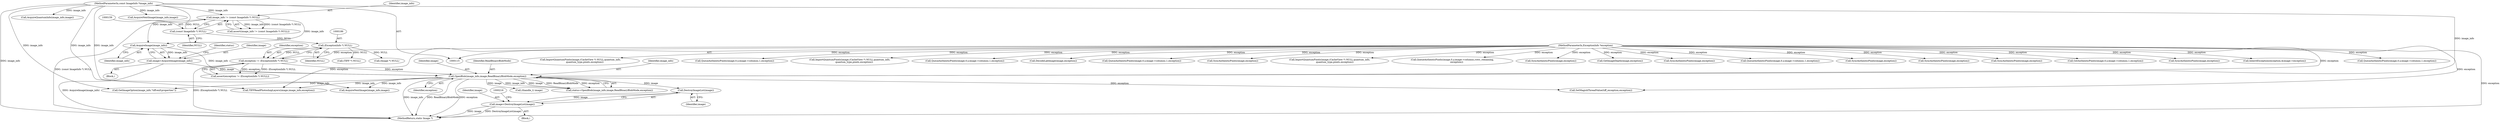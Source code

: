 digraph "0_ImageMagick_58cf5bf4fade82e3b510e8f3463a967278a3e410_0@pointer" {
"1000212" [label="(Call,DestroyImageList(image))"];
"1000200" [label="(Call,OpenBlob(image_info,image,ReadBinaryBlobMode,exception))"];
"1000196" [label="(Call,AcquireImage(image_info))"];
"1000156" [label="(Call,image_info != (const ImageInfo *) NULL)"];
"1000116" [label="(MethodParameterIn,const ImageInfo *image_info)"];
"1000158" [label="(Call,(const ImageInfo *) NULL)"];
"1000194" [label="(Call,image=AcquireImage(image_info))"];
"1000183" [label="(Call,exception != (ExceptionInfo *) NULL)"];
"1000117" [label="(MethodParameterIn,ExceptionInfo *exception)"];
"1000185" [label="(Call,(ExceptionInfo *) NULL)"];
"1000210" [label="(Call,image=DestroyImageList(image))"];
"1000199" [label="(Identifier,status)"];
"1002066" [label="(Call,ImportQuantumPixels(image,(CacheView *) NULL,quantum_info,\n            quantum_type,pixels,exception))"];
"1002329" [label="(Call,QueueAuthenticPixels(image,0,y,image->columns,1,exception))"];
"1003244" [label="(Call,DecodeLabImage(image,exception))"];
"1000118" [label="(Block,)"];
"1000183" [label="(Call,exception != (ExceptionInfo *) NULL)"];
"1000213" [label="(Identifier,image)"];
"1000211" [label="(Identifier,image)"];
"1000200" [label="(Call,OpenBlob(image_info,image,ReadBinaryBlobMode,exception))"];
"1000158" [label="(Call,(const ImageInfo *) NULL)"];
"1000310" [label="(Call,AcquireNextImage(image_info,image))"];
"1000243" [label="(Call,(TIFF *) NULL)"];
"1001139" [label="(Call,AcquireQuantumInfo(image_info,image))"];
"1002510" [label="(Call,QueueAuthenticPixels(image,0,y,image->columns,1,exception))"];
"1000202" [label="(Identifier,image)"];
"1002969" [label="(Call,SyncAuthenticPixels(image,exception))"];
"1000160" [label="(Identifier,NULL)"];
"1002244" [label="(Call,ImportQuantumPixels(image,(CacheView *) NULL,quantum_info,\n              quantum_type,pixels,exception))"];
"1002764" [label="(Call,QueueAuthenticPixels(image,0,y,image->columns,rows_remaining,\n            exception))"];
"1000212" [label="(Call,DestroyImageList(image))"];
"1000203" [label="(Identifier,ReadBinaryBlobMode)"];
"1000230" [label="(Call,(thandle_t) image)"];
"1000201" [label="(Identifier,image_info)"];
"1000156" [label="(Call,image_info != (const ImageInfo *) NULL)"];
"1003197" [label="(Call,SyncAuthenticPixels(image,exception))"];
"1000157" [label="(Identifier,image_info)"];
"1000210" [label="(Call,image=DestroyImageList(image))"];
"1001518" [label="(Call,GetImageDepth(image,exception))"];
"1000155" [label="(Call,assert(image_info != (const ImageInfo *) NULL))"];
"1002255" [label="(Call,SyncAuthenticPixels(image,exception))"];
"1000220" [label="(Call,SetMagickThreadValue(tiff_exception,exception))"];
"1003116" [label="(Call,QueueAuthenticPixels(image,0,y,image->columns,1,exception))"];
"1000117" [label="(MethodParameterIn,ExceptionInfo *exception)"];
"1000185" [label="(Call,(ExceptionInfo *) NULL)"];
"1001878" [label="(Call,SyncAuthenticPixels(image,exception))"];
"1000215" [label="(Call,(Image *) NULL)"];
"1002077" [label="(Call,SyncAuthenticPixels(image,exception))"];
"1000198" [label="(Call,status=OpenBlob(image_info,image,ReadBinaryBlobMode,exception))"];
"1000209" [label="(Block,)"];
"1002450" [label="(Call,SyncAuthenticPixels(image,exception))"];
"1000753" [label="(Call,GetImageOption(image_info,\"tiff:exif-properties\"))"];
"1000116" [label="(MethodParameterIn,const ImageInfo *image_info)"];
"1002158" [label="(Call,GetAuthenticPixels(image,0,y,image->columns,1,exception))"];
"1002629" [label="(Call,SyncAuthenticPixels(image,exception))"];
"1000184" [label="(Identifier,exception)"];
"1000196" [label="(Call,AcquireImage(image_info))"];
"1000187" [label="(Identifier,NULL)"];
"1000647" [label="(Call,InheritException(exception,&image->exception))"];
"1000204" [label="(Identifier,exception)"];
"1000182" [label="(Call,assert(exception != (ExceptionInfo *) NULL))"];
"1003385" [label="(MethodReturn,static Image *)"];
"1000197" [label="(Identifier,image_info)"];
"1001849" [label="(Call,QueueAuthenticPixels(image,0,y,image->columns,1,exception))"];
"1003309" [label="(Call,AcquireNextImage(image_info,image))"];
"1000195" [label="(Identifier,image)"];
"1001867" [label="(Call,ImportQuantumPixels(image,(CacheView *) NULL,quantum_info,\n            quantum_type,pixels,exception))"];
"1000194" [label="(Call,image=AcquireImage(image_info))"];
"1003355" [label="(Call,TIFFReadPhotoshopLayers(image,image_info,exception))"];
"1002048" [label="(Call,QueueAuthenticPixels(image,0,y,image->columns,1,exception))"];
"1000212" -> "1000210"  [label="AST: "];
"1000212" -> "1000213"  [label="CFG: "];
"1000213" -> "1000212"  [label="AST: "];
"1000210" -> "1000212"  [label="CFG: "];
"1000212" -> "1000210"  [label="DDG: image"];
"1000200" -> "1000212"  [label="DDG: image"];
"1000200" -> "1000198"  [label="AST: "];
"1000200" -> "1000204"  [label="CFG: "];
"1000201" -> "1000200"  [label="AST: "];
"1000202" -> "1000200"  [label="AST: "];
"1000203" -> "1000200"  [label="AST: "];
"1000204" -> "1000200"  [label="AST: "];
"1000198" -> "1000200"  [label="CFG: "];
"1000200" -> "1003385"  [label="DDG: image_info"];
"1000200" -> "1003385"  [label="DDG: ReadBinaryBlobMode"];
"1000200" -> "1003385"  [label="DDG: exception"];
"1000200" -> "1000198"  [label="DDG: image_info"];
"1000200" -> "1000198"  [label="DDG: image"];
"1000200" -> "1000198"  [label="DDG: ReadBinaryBlobMode"];
"1000200" -> "1000198"  [label="DDG: exception"];
"1000196" -> "1000200"  [label="DDG: image_info"];
"1000116" -> "1000200"  [label="DDG: image_info"];
"1000194" -> "1000200"  [label="DDG: image"];
"1000183" -> "1000200"  [label="DDG: exception"];
"1000117" -> "1000200"  [label="DDG: exception"];
"1000200" -> "1000220"  [label="DDG: exception"];
"1000200" -> "1000230"  [label="DDG: image"];
"1000200" -> "1000310"  [label="DDG: image_info"];
"1000200" -> "1000753"  [label="DDG: image_info"];
"1000200" -> "1003355"  [label="DDG: image_info"];
"1000196" -> "1000194"  [label="AST: "];
"1000196" -> "1000197"  [label="CFG: "];
"1000197" -> "1000196"  [label="AST: "];
"1000194" -> "1000196"  [label="CFG: "];
"1000196" -> "1000194"  [label="DDG: image_info"];
"1000156" -> "1000196"  [label="DDG: image_info"];
"1000116" -> "1000196"  [label="DDG: image_info"];
"1000156" -> "1000155"  [label="AST: "];
"1000156" -> "1000158"  [label="CFG: "];
"1000157" -> "1000156"  [label="AST: "];
"1000158" -> "1000156"  [label="AST: "];
"1000155" -> "1000156"  [label="CFG: "];
"1000156" -> "1003385"  [label="DDG: (const ImageInfo *) NULL"];
"1000156" -> "1000155"  [label="DDG: image_info"];
"1000156" -> "1000155"  [label="DDG: (const ImageInfo *) NULL"];
"1000116" -> "1000156"  [label="DDG: image_info"];
"1000158" -> "1000156"  [label="DDG: NULL"];
"1000116" -> "1000115"  [label="AST: "];
"1000116" -> "1003385"  [label="DDG: image_info"];
"1000116" -> "1000310"  [label="DDG: image_info"];
"1000116" -> "1000753"  [label="DDG: image_info"];
"1000116" -> "1001139"  [label="DDG: image_info"];
"1000116" -> "1003309"  [label="DDG: image_info"];
"1000116" -> "1003355"  [label="DDG: image_info"];
"1000158" -> "1000160"  [label="CFG: "];
"1000159" -> "1000158"  [label="AST: "];
"1000160" -> "1000158"  [label="AST: "];
"1000158" -> "1000185"  [label="DDG: NULL"];
"1000194" -> "1000118"  [label="AST: "];
"1000195" -> "1000194"  [label="AST: "];
"1000199" -> "1000194"  [label="CFG: "];
"1000194" -> "1003385"  [label="DDG: AcquireImage(image_info)"];
"1000183" -> "1000182"  [label="AST: "];
"1000183" -> "1000185"  [label="CFG: "];
"1000184" -> "1000183"  [label="AST: "];
"1000185" -> "1000183"  [label="AST: "];
"1000182" -> "1000183"  [label="CFG: "];
"1000183" -> "1003385"  [label="DDG: (ExceptionInfo *) NULL"];
"1000183" -> "1000182"  [label="DDG: exception"];
"1000183" -> "1000182"  [label="DDG: (ExceptionInfo *) NULL"];
"1000117" -> "1000183"  [label="DDG: exception"];
"1000185" -> "1000183"  [label="DDG: NULL"];
"1000117" -> "1000115"  [label="AST: "];
"1000117" -> "1003385"  [label="DDG: exception"];
"1000117" -> "1000220"  [label="DDG: exception"];
"1000117" -> "1000647"  [label="DDG: exception"];
"1000117" -> "1001518"  [label="DDG: exception"];
"1000117" -> "1001849"  [label="DDG: exception"];
"1000117" -> "1001867"  [label="DDG: exception"];
"1000117" -> "1001878"  [label="DDG: exception"];
"1000117" -> "1002048"  [label="DDG: exception"];
"1000117" -> "1002066"  [label="DDG: exception"];
"1000117" -> "1002077"  [label="DDG: exception"];
"1000117" -> "1002158"  [label="DDG: exception"];
"1000117" -> "1002244"  [label="DDG: exception"];
"1000117" -> "1002255"  [label="DDG: exception"];
"1000117" -> "1002329"  [label="DDG: exception"];
"1000117" -> "1002450"  [label="DDG: exception"];
"1000117" -> "1002510"  [label="DDG: exception"];
"1000117" -> "1002629"  [label="DDG: exception"];
"1000117" -> "1002764"  [label="DDG: exception"];
"1000117" -> "1002969"  [label="DDG: exception"];
"1000117" -> "1003116"  [label="DDG: exception"];
"1000117" -> "1003197"  [label="DDG: exception"];
"1000117" -> "1003244"  [label="DDG: exception"];
"1000117" -> "1003355"  [label="DDG: exception"];
"1000185" -> "1000187"  [label="CFG: "];
"1000186" -> "1000185"  [label="AST: "];
"1000187" -> "1000185"  [label="AST: "];
"1000185" -> "1000215"  [label="DDG: NULL"];
"1000185" -> "1000243"  [label="DDG: NULL"];
"1000210" -> "1000209"  [label="AST: "];
"1000211" -> "1000210"  [label="AST: "];
"1000216" -> "1000210"  [label="CFG: "];
"1000210" -> "1003385"  [label="DDG: DestroyImageList(image)"];
"1000210" -> "1003385"  [label="DDG: image"];
}
